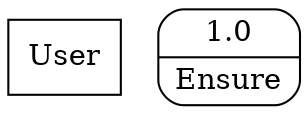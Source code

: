 digraph dfd2{ 
node[shape=record]
200 [label="User" shape=box];
201 [label="{<f0> 1.0|<f1> Ensure }" shape=Mrecord];
}